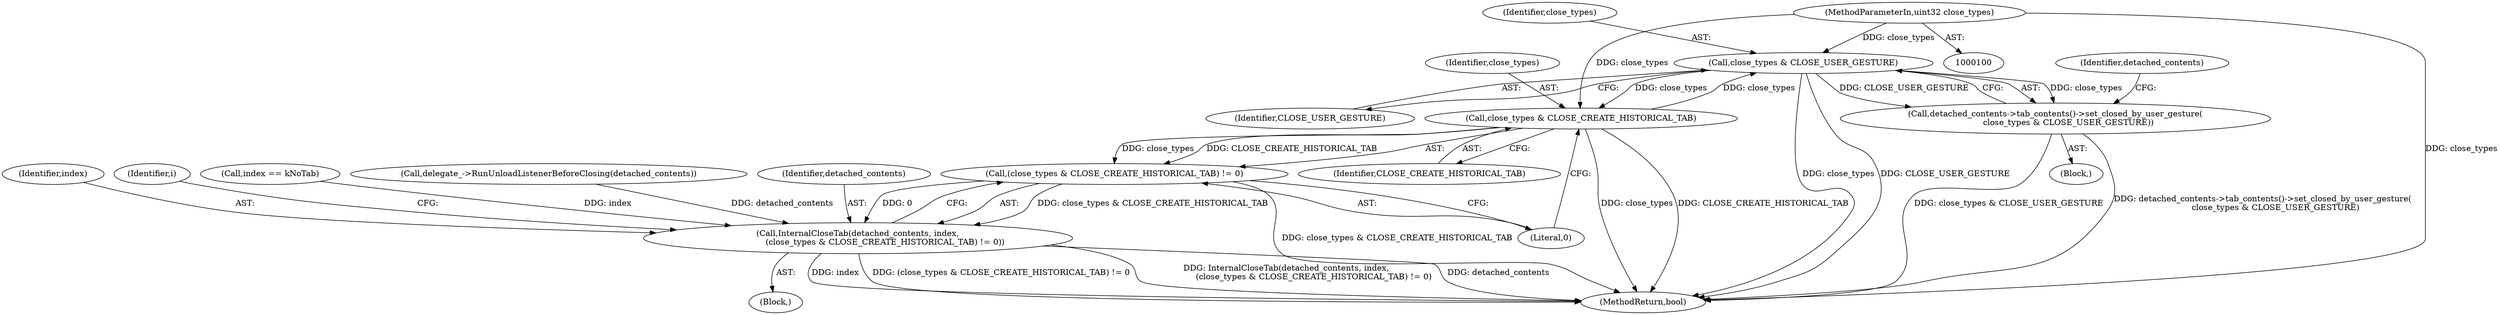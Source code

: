 digraph "0_Chrome_2db5a2048dfcacfe5ad4311c2b1e435c4c67febc_0@API" {
"1000232" [label="(Call,close_types & CLOSE_USER_GESTURE)"];
"1000247" [label="(Call,close_types & CLOSE_CREATE_HISTORICAL_TAB)"];
"1000232" [label="(Call,close_types & CLOSE_USER_GESTURE)"];
"1000102" [label="(MethodParameterIn,uint32 close_types)"];
"1000231" [label="(Call,detached_contents->tab_contents()->set_closed_by_user_gesture(\n          close_types & CLOSE_USER_GESTURE))"];
"1000246" [label="(Call,(close_types & CLOSE_CREATE_HISTORICAL_TAB) != 0)"];
"1000243" [label="(Call,InternalCloseTab(detached_contents, index,\n                     (close_types & CLOSE_CREATE_HISTORICAL_TAB) != 0))"];
"1000209" [label="(Block,)"];
"1000253" [label="(MethodReturn,bool)"];
"1000247" [label="(Call,close_types & CLOSE_CREATE_HISTORICAL_TAB)"];
"1000230" [label="(Block,)"];
"1000250" [label="(Literal,0)"];
"1000234" [label="(Identifier,CLOSE_USER_GESTURE)"];
"1000248" [label="(Identifier,close_types)"];
"1000236" [label="(Call,delegate_->RunUnloadListenerBeforeClosing(detached_contents))"];
"1000244" [label="(Identifier,detached_contents)"];
"1000249" [label="(Identifier,CLOSE_CREATE_HISTORICAL_TAB)"];
"1000233" [label="(Identifier,close_types)"];
"1000231" [label="(Call,detached_contents->tab_contents()->set_closed_by_user_gesture(\n          close_types & CLOSE_USER_GESTURE))"];
"1000245" [label="(Identifier,index)"];
"1000237" [label="(Identifier,detached_contents)"];
"1000102" [label="(MethodParameterIn,uint32 close_types)"];
"1000243" [label="(Call,InternalCloseTab(detached_contents, index,\n                     (close_types & CLOSE_CREATE_HISTORICAL_TAB) != 0))"];
"1000232" [label="(Call,close_types & CLOSE_USER_GESTURE)"];
"1000208" [label="(Identifier,i)"];
"1000246" [label="(Call,(close_types & CLOSE_CREATE_HISTORICAL_TAB) != 0)"];
"1000222" [label="(Call,index == kNoTab)"];
"1000232" -> "1000231"  [label="AST: "];
"1000232" -> "1000234"  [label="CFG: "];
"1000233" -> "1000232"  [label="AST: "];
"1000234" -> "1000232"  [label="AST: "];
"1000231" -> "1000232"  [label="CFG: "];
"1000232" -> "1000253"  [label="DDG: close_types"];
"1000232" -> "1000253"  [label="DDG: CLOSE_USER_GESTURE"];
"1000232" -> "1000231"  [label="DDG: close_types"];
"1000232" -> "1000231"  [label="DDG: CLOSE_USER_GESTURE"];
"1000247" -> "1000232"  [label="DDG: close_types"];
"1000102" -> "1000232"  [label="DDG: close_types"];
"1000232" -> "1000247"  [label="DDG: close_types"];
"1000247" -> "1000246"  [label="AST: "];
"1000247" -> "1000249"  [label="CFG: "];
"1000248" -> "1000247"  [label="AST: "];
"1000249" -> "1000247"  [label="AST: "];
"1000250" -> "1000247"  [label="CFG: "];
"1000247" -> "1000253"  [label="DDG: close_types"];
"1000247" -> "1000253"  [label="DDG: CLOSE_CREATE_HISTORICAL_TAB"];
"1000247" -> "1000246"  [label="DDG: close_types"];
"1000247" -> "1000246"  [label="DDG: CLOSE_CREATE_HISTORICAL_TAB"];
"1000102" -> "1000247"  [label="DDG: close_types"];
"1000102" -> "1000100"  [label="AST: "];
"1000102" -> "1000253"  [label="DDG: close_types"];
"1000231" -> "1000230"  [label="AST: "];
"1000237" -> "1000231"  [label="CFG: "];
"1000231" -> "1000253"  [label="DDG: detached_contents->tab_contents()->set_closed_by_user_gesture(\n          close_types & CLOSE_USER_GESTURE)"];
"1000231" -> "1000253"  [label="DDG: close_types & CLOSE_USER_GESTURE"];
"1000246" -> "1000243"  [label="AST: "];
"1000246" -> "1000250"  [label="CFG: "];
"1000250" -> "1000246"  [label="AST: "];
"1000243" -> "1000246"  [label="CFG: "];
"1000246" -> "1000253"  [label="DDG: close_types & CLOSE_CREATE_HISTORICAL_TAB"];
"1000246" -> "1000243"  [label="DDG: close_types & CLOSE_CREATE_HISTORICAL_TAB"];
"1000246" -> "1000243"  [label="DDG: 0"];
"1000243" -> "1000209"  [label="AST: "];
"1000244" -> "1000243"  [label="AST: "];
"1000245" -> "1000243"  [label="AST: "];
"1000208" -> "1000243"  [label="CFG: "];
"1000243" -> "1000253"  [label="DDG: detached_contents"];
"1000243" -> "1000253"  [label="DDG: index"];
"1000243" -> "1000253"  [label="DDG: (close_types & CLOSE_CREATE_HISTORICAL_TAB) != 0"];
"1000243" -> "1000253"  [label="DDG: InternalCloseTab(detached_contents, index,\n                     (close_types & CLOSE_CREATE_HISTORICAL_TAB) != 0)"];
"1000236" -> "1000243"  [label="DDG: detached_contents"];
"1000222" -> "1000243"  [label="DDG: index"];
}
